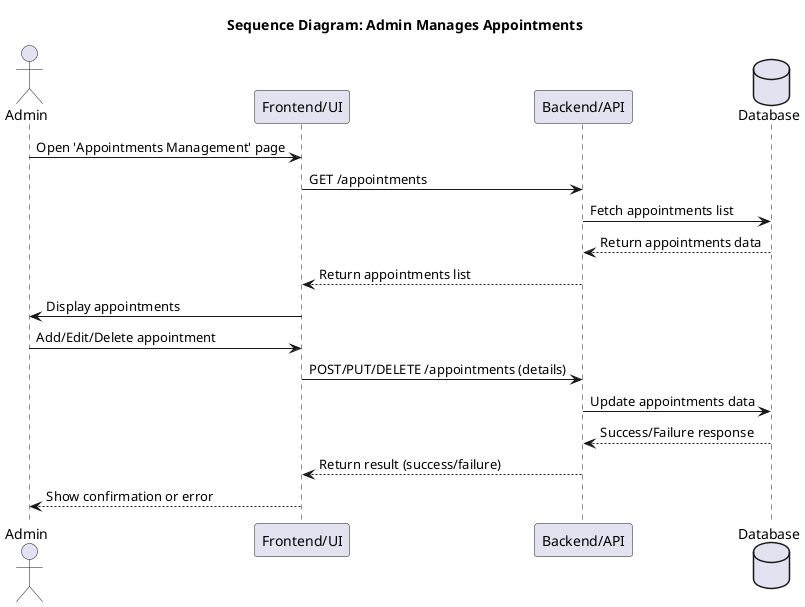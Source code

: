 @startuml
title Sequence Diagram: Admin Manages Appointments

actor Admin
participant "Frontend/UI" as UI
participant "Backend/API" as API
database "Database" as DB

Admin -> UI: Open 'Appointments Management' page
UI -> API: GET /appointments
API -> DB: Fetch appointments list
DB --> API: Return appointments data
API --> UI: Return appointments list
UI -> Admin: Display appointments

Admin -> UI: Add/Edit/Delete appointment
UI -> API: POST/PUT/DELETE /appointments (details)
API -> DB: Update appointments data
DB --> API: Success/Failure response
API --> UI: Return result (success/failure)
UI --> Admin: Show confirmation or error

@enduml
